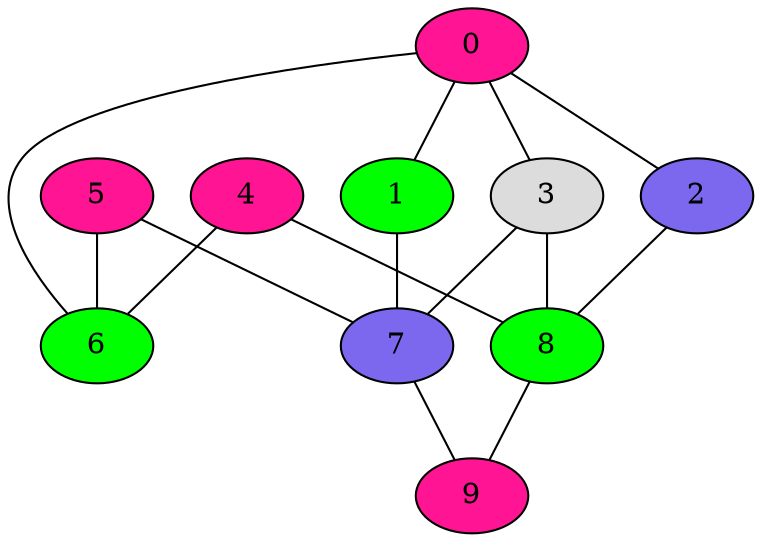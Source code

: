 graph {
9[style = filled, fillcolor = DeepPink];
8[style = filled, fillcolor = Lime];
7[style = filled, fillcolor = MediumSlateBlue];
6[style = filled, fillcolor = Lime];
5[style = filled, fillcolor = DeepPink];
4[style = filled, fillcolor = DeepPink];
3[style = filled, fillcolor = Gainsboro];
2[style = filled, fillcolor = MediumSlateBlue];
1[style = filled, fillcolor = Lime];
0[style = filled, fillcolor = DeepPink];
  0--1; 
  0--2; 
  0--3; 
  0--6; 
  1--7; 
  2--8; 
  3--7; 
  3--8; 
  4--6; 
  4--8; 
  5--6; 
  5--7; 
  7--9; 
  8--9; 
}
